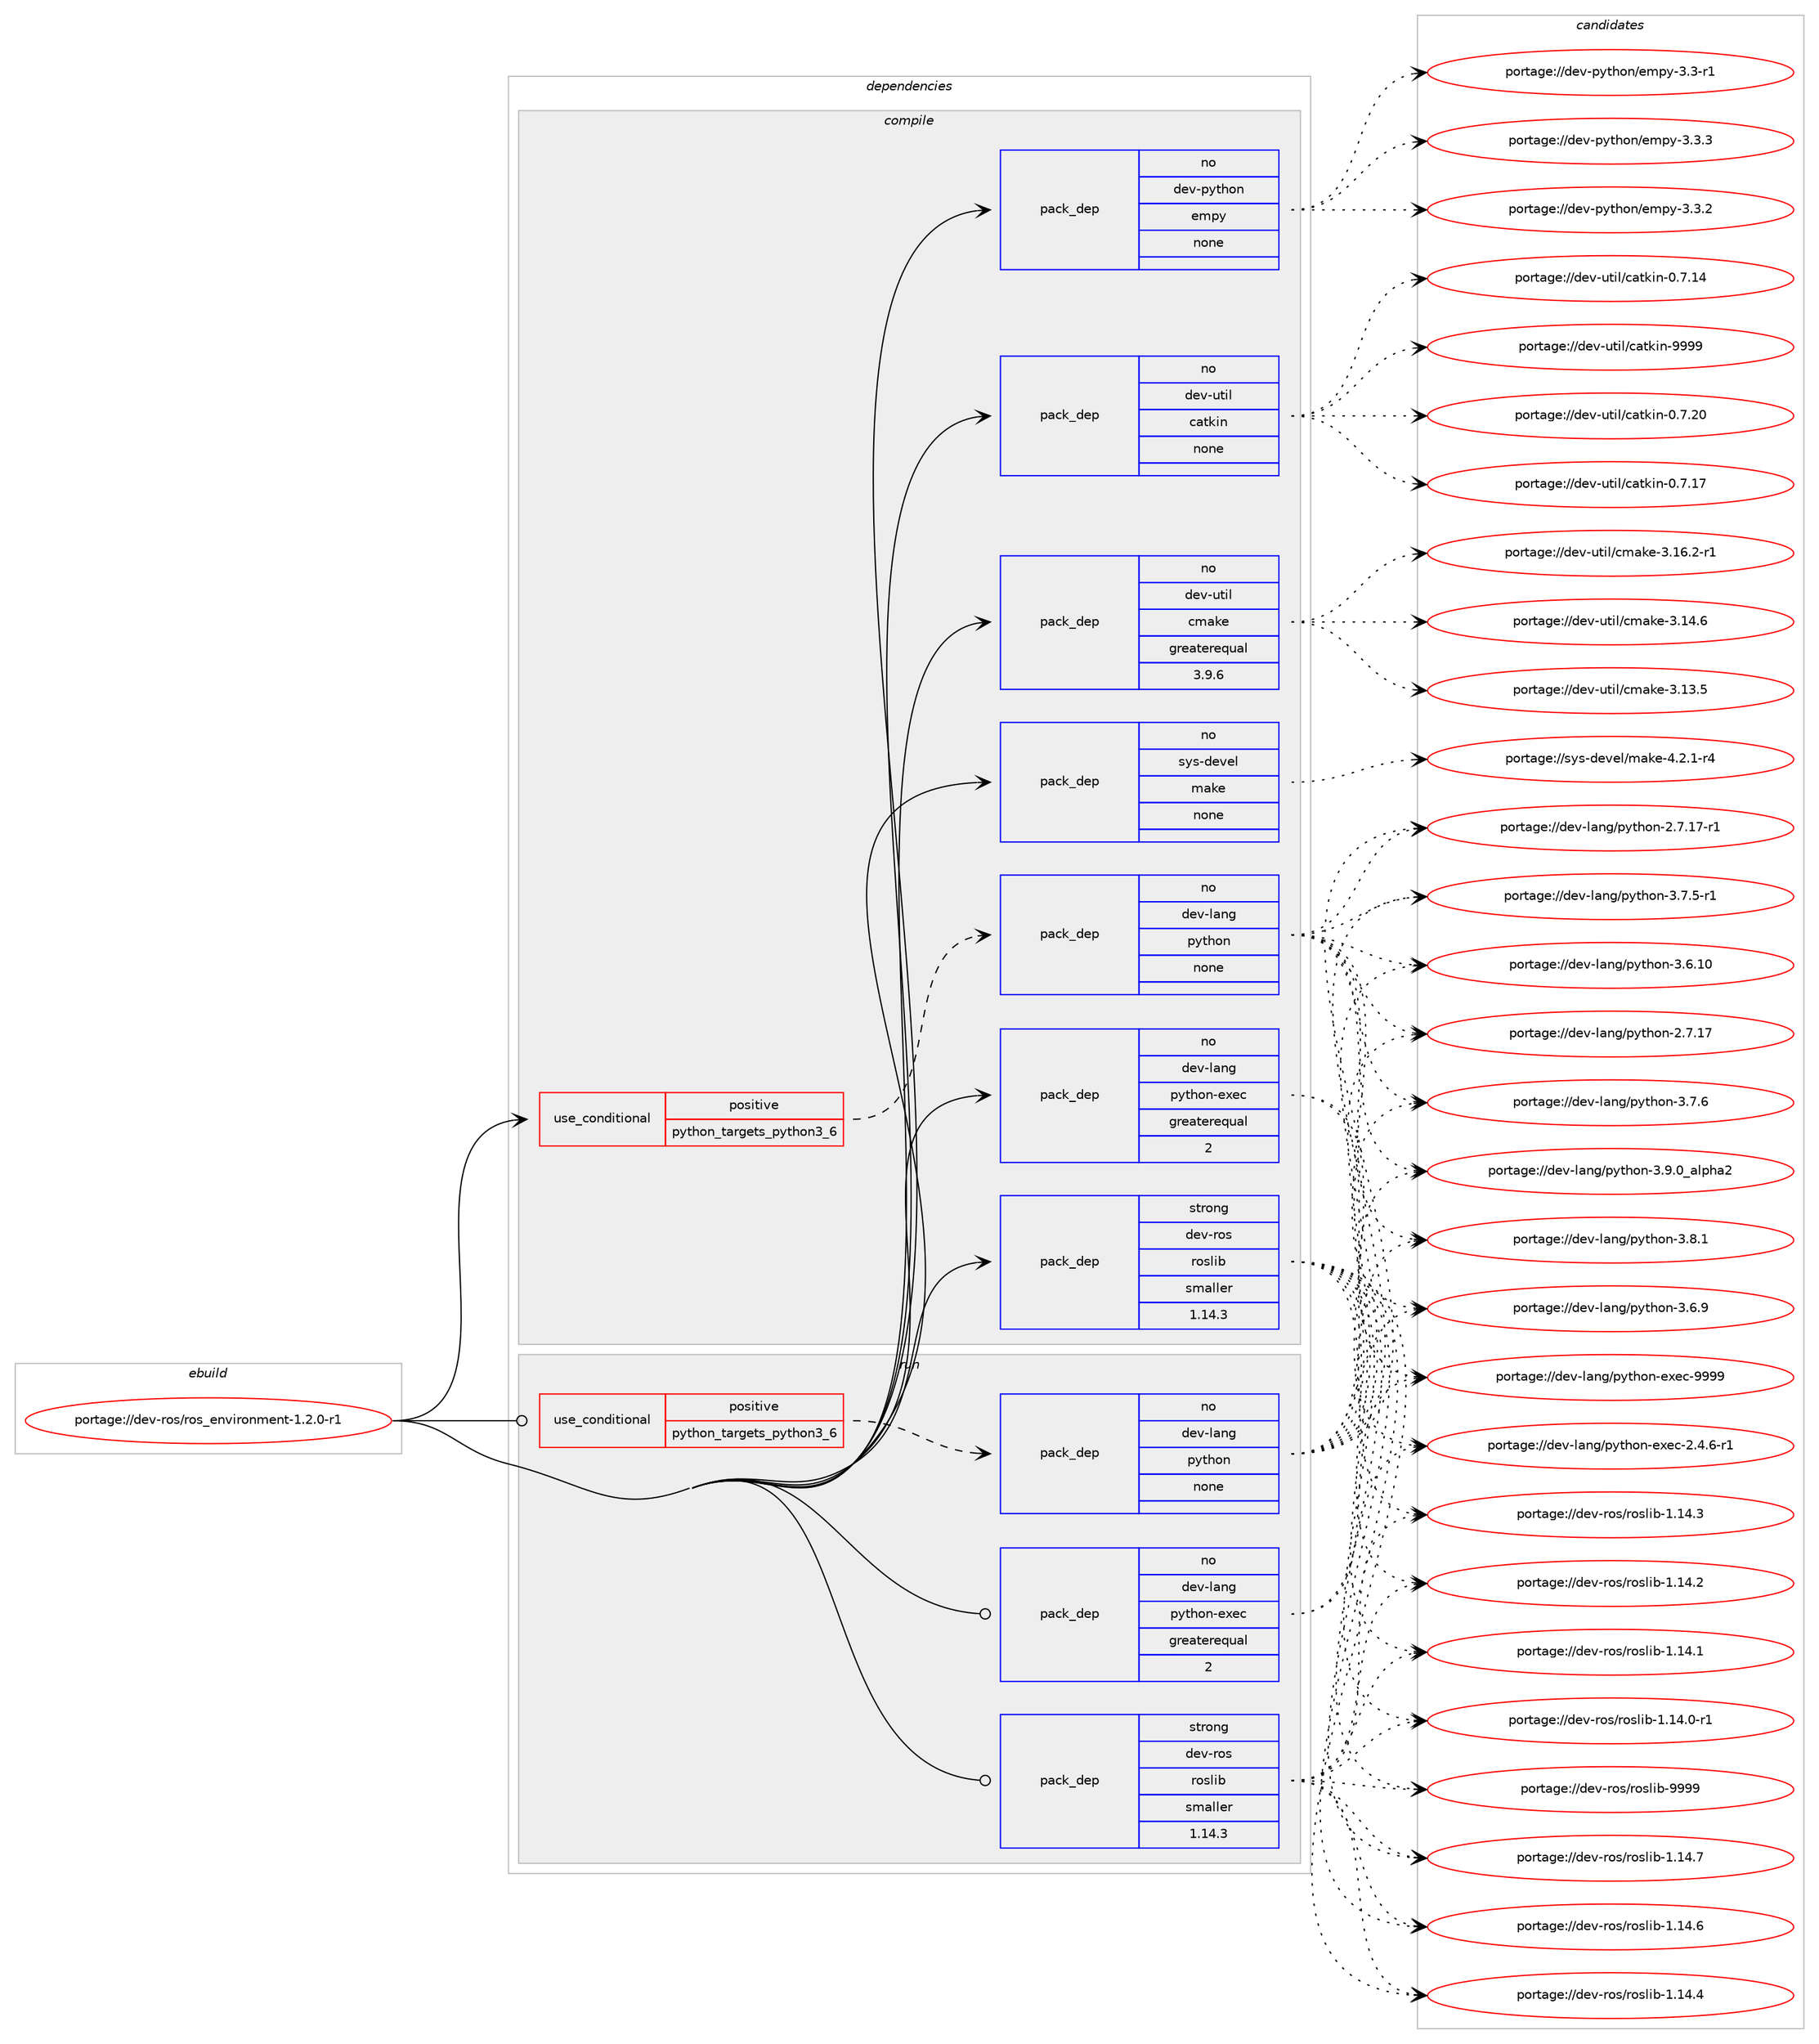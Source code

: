 digraph prolog {

# *************
# Graph options
# *************

newrank=true;
concentrate=true;
compound=true;
graph [rankdir=LR,fontname=Helvetica,fontsize=10,ranksep=1.5];#, ranksep=2.5, nodesep=0.2];
edge  [arrowhead=vee];
node  [fontname=Helvetica,fontsize=10];

# **********
# The ebuild
# **********

subgraph cluster_leftcol {
color=gray;
rank=same;
label=<<i>ebuild</i>>;
id [label="portage://dev-ros/ros_environment-1.2.0-r1", color=red, width=4, href="../dev-ros/ros_environment-1.2.0-r1.svg"];
}

# ****************
# The dependencies
# ****************

subgraph cluster_midcol {
color=gray;
label=<<i>dependencies</i>>;
subgraph cluster_compile {
fillcolor="#eeeeee";
style=filled;
label=<<i>compile</i>>;
subgraph cond98540 {
dependency390923 [label=<<TABLE BORDER="0" CELLBORDER="1" CELLSPACING="0" CELLPADDING="4"><TR><TD ROWSPAN="3" CELLPADDING="10">use_conditional</TD></TR><TR><TD>positive</TD></TR><TR><TD>python_targets_python3_6</TD></TR></TABLE>>, shape=none, color=red];
subgraph pack287530 {
dependency390924 [label=<<TABLE BORDER="0" CELLBORDER="1" CELLSPACING="0" CELLPADDING="4" WIDTH="220"><TR><TD ROWSPAN="6" CELLPADDING="30">pack_dep</TD></TR><TR><TD WIDTH="110">no</TD></TR><TR><TD>dev-lang</TD></TR><TR><TD>python</TD></TR><TR><TD>none</TD></TR><TR><TD></TD></TR></TABLE>>, shape=none, color=blue];
}
dependency390923:e -> dependency390924:w [weight=20,style="dashed",arrowhead="vee"];
}
id:e -> dependency390923:w [weight=20,style="solid",arrowhead="vee"];
subgraph pack287531 {
dependency390925 [label=<<TABLE BORDER="0" CELLBORDER="1" CELLSPACING="0" CELLPADDING="4" WIDTH="220"><TR><TD ROWSPAN="6" CELLPADDING="30">pack_dep</TD></TR><TR><TD WIDTH="110">no</TD></TR><TR><TD>dev-lang</TD></TR><TR><TD>python-exec</TD></TR><TR><TD>greaterequal</TD></TR><TR><TD>2</TD></TR></TABLE>>, shape=none, color=blue];
}
id:e -> dependency390925:w [weight=20,style="solid",arrowhead="vee"];
subgraph pack287532 {
dependency390926 [label=<<TABLE BORDER="0" CELLBORDER="1" CELLSPACING="0" CELLPADDING="4" WIDTH="220"><TR><TD ROWSPAN="6" CELLPADDING="30">pack_dep</TD></TR><TR><TD WIDTH="110">no</TD></TR><TR><TD>dev-python</TD></TR><TR><TD>empy</TD></TR><TR><TD>none</TD></TR><TR><TD></TD></TR></TABLE>>, shape=none, color=blue];
}
id:e -> dependency390926:w [weight=20,style="solid",arrowhead="vee"];
subgraph pack287533 {
dependency390927 [label=<<TABLE BORDER="0" CELLBORDER="1" CELLSPACING="0" CELLPADDING="4" WIDTH="220"><TR><TD ROWSPAN="6" CELLPADDING="30">pack_dep</TD></TR><TR><TD WIDTH="110">no</TD></TR><TR><TD>dev-util</TD></TR><TR><TD>catkin</TD></TR><TR><TD>none</TD></TR><TR><TD></TD></TR></TABLE>>, shape=none, color=blue];
}
id:e -> dependency390927:w [weight=20,style="solid",arrowhead="vee"];
subgraph pack287534 {
dependency390928 [label=<<TABLE BORDER="0" CELLBORDER="1" CELLSPACING="0" CELLPADDING="4" WIDTH="220"><TR><TD ROWSPAN="6" CELLPADDING="30">pack_dep</TD></TR><TR><TD WIDTH="110">no</TD></TR><TR><TD>dev-util</TD></TR><TR><TD>cmake</TD></TR><TR><TD>greaterequal</TD></TR><TR><TD>3.9.6</TD></TR></TABLE>>, shape=none, color=blue];
}
id:e -> dependency390928:w [weight=20,style="solid",arrowhead="vee"];
subgraph pack287535 {
dependency390929 [label=<<TABLE BORDER="0" CELLBORDER="1" CELLSPACING="0" CELLPADDING="4" WIDTH="220"><TR><TD ROWSPAN="6" CELLPADDING="30">pack_dep</TD></TR><TR><TD WIDTH="110">no</TD></TR><TR><TD>sys-devel</TD></TR><TR><TD>make</TD></TR><TR><TD>none</TD></TR><TR><TD></TD></TR></TABLE>>, shape=none, color=blue];
}
id:e -> dependency390929:w [weight=20,style="solid",arrowhead="vee"];
subgraph pack287536 {
dependency390930 [label=<<TABLE BORDER="0" CELLBORDER="1" CELLSPACING="0" CELLPADDING="4" WIDTH="220"><TR><TD ROWSPAN="6" CELLPADDING="30">pack_dep</TD></TR><TR><TD WIDTH="110">strong</TD></TR><TR><TD>dev-ros</TD></TR><TR><TD>roslib</TD></TR><TR><TD>smaller</TD></TR><TR><TD>1.14.3</TD></TR></TABLE>>, shape=none, color=blue];
}
id:e -> dependency390930:w [weight=20,style="solid",arrowhead="vee"];
}
subgraph cluster_compileandrun {
fillcolor="#eeeeee";
style=filled;
label=<<i>compile and run</i>>;
}
subgraph cluster_run {
fillcolor="#eeeeee";
style=filled;
label=<<i>run</i>>;
subgraph cond98541 {
dependency390931 [label=<<TABLE BORDER="0" CELLBORDER="1" CELLSPACING="0" CELLPADDING="4"><TR><TD ROWSPAN="3" CELLPADDING="10">use_conditional</TD></TR><TR><TD>positive</TD></TR><TR><TD>python_targets_python3_6</TD></TR></TABLE>>, shape=none, color=red];
subgraph pack287537 {
dependency390932 [label=<<TABLE BORDER="0" CELLBORDER="1" CELLSPACING="0" CELLPADDING="4" WIDTH="220"><TR><TD ROWSPAN="6" CELLPADDING="30">pack_dep</TD></TR><TR><TD WIDTH="110">no</TD></TR><TR><TD>dev-lang</TD></TR><TR><TD>python</TD></TR><TR><TD>none</TD></TR><TR><TD></TD></TR></TABLE>>, shape=none, color=blue];
}
dependency390931:e -> dependency390932:w [weight=20,style="dashed",arrowhead="vee"];
}
id:e -> dependency390931:w [weight=20,style="solid",arrowhead="odot"];
subgraph pack287538 {
dependency390933 [label=<<TABLE BORDER="0" CELLBORDER="1" CELLSPACING="0" CELLPADDING="4" WIDTH="220"><TR><TD ROWSPAN="6" CELLPADDING="30">pack_dep</TD></TR><TR><TD WIDTH="110">no</TD></TR><TR><TD>dev-lang</TD></TR><TR><TD>python-exec</TD></TR><TR><TD>greaterequal</TD></TR><TR><TD>2</TD></TR></TABLE>>, shape=none, color=blue];
}
id:e -> dependency390933:w [weight=20,style="solid",arrowhead="odot"];
subgraph pack287539 {
dependency390934 [label=<<TABLE BORDER="0" CELLBORDER="1" CELLSPACING="0" CELLPADDING="4" WIDTH="220"><TR><TD ROWSPAN="6" CELLPADDING="30">pack_dep</TD></TR><TR><TD WIDTH="110">strong</TD></TR><TR><TD>dev-ros</TD></TR><TR><TD>roslib</TD></TR><TR><TD>smaller</TD></TR><TR><TD>1.14.3</TD></TR></TABLE>>, shape=none, color=blue];
}
id:e -> dependency390934:w [weight=20,style="solid",arrowhead="odot"];
}
}

# **************
# The candidates
# **************

subgraph cluster_choices {
rank=same;
color=gray;
label=<<i>candidates</i>>;

subgraph choice287530 {
color=black;
nodesep=1;
choice10010111845108971101034711212111610411111045514657464895971081121049750 [label="portage://dev-lang/python-3.9.0_alpha2", color=red, width=4,href="../dev-lang/python-3.9.0_alpha2.svg"];
choice100101118451089711010347112121116104111110455146564649 [label="portage://dev-lang/python-3.8.1", color=red, width=4,href="../dev-lang/python-3.8.1.svg"];
choice100101118451089711010347112121116104111110455146554654 [label="portage://dev-lang/python-3.7.6", color=red, width=4,href="../dev-lang/python-3.7.6.svg"];
choice1001011184510897110103471121211161041111104551465546534511449 [label="portage://dev-lang/python-3.7.5-r1", color=red, width=4,href="../dev-lang/python-3.7.5-r1.svg"];
choice100101118451089711010347112121116104111110455146544657 [label="portage://dev-lang/python-3.6.9", color=red, width=4,href="../dev-lang/python-3.6.9.svg"];
choice10010111845108971101034711212111610411111045514654464948 [label="portage://dev-lang/python-3.6.10", color=red, width=4,href="../dev-lang/python-3.6.10.svg"];
choice100101118451089711010347112121116104111110455046554649554511449 [label="portage://dev-lang/python-2.7.17-r1", color=red, width=4,href="../dev-lang/python-2.7.17-r1.svg"];
choice10010111845108971101034711212111610411111045504655464955 [label="portage://dev-lang/python-2.7.17", color=red, width=4,href="../dev-lang/python-2.7.17.svg"];
dependency390924:e -> choice10010111845108971101034711212111610411111045514657464895971081121049750:w [style=dotted,weight="100"];
dependency390924:e -> choice100101118451089711010347112121116104111110455146564649:w [style=dotted,weight="100"];
dependency390924:e -> choice100101118451089711010347112121116104111110455146554654:w [style=dotted,weight="100"];
dependency390924:e -> choice1001011184510897110103471121211161041111104551465546534511449:w [style=dotted,weight="100"];
dependency390924:e -> choice100101118451089711010347112121116104111110455146544657:w [style=dotted,weight="100"];
dependency390924:e -> choice10010111845108971101034711212111610411111045514654464948:w [style=dotted,weight="100"];
dependency390924:e -> choice100101118451089711010347112121116104111110455046554649554511449:w [style=dotted,weight="100"];
dependency390924:e -> choice10010111845108971101034711212111610411111045504655464955:w [style=dotted,weight="100"];
}
subgraph choice287531 {
color=black;
nodesep=1;
choice10010111845108971101034711212111610411111045101120101994557575757 [label="portage://dev-lang/python-exec-9999", color=red, width=4,href="../dev-lang/python-exec-9999.svg"];
choice10010111845108971101034711212111610411111045101120101994550465246544511449 [label="portage://dev-lang/python-exec-2.4.6-r1", color=red, width=4,href="../dev-lang/python-exec-2.4.6-r1.svg"];
dependency390925:e -> choice10010111845108971101034711212111610411111045101120101994557575757:w [style=dotted,weight="100"];
dependency390925:e -> choice10010111845108971101034711212111610411111045101120101994550465246544511449:w [style=dotted,weight="100"];
}
subgraph choice287532 {
color=black;
nodesep=1;
choice1001011184511212111610411111047101109112121455146514651 [label="portage://dev-python/empy-3.3.3", color=red, width=4,href="../dev-python/empy-3.3.3.svg"];
choice1001011184511212111610411111047101109112121455146514650 [label="portage://dev-python/empy-3.3.2", color=red, width=4,href="../dev-python/empy-3.3.2.svg"];
choice1001011184511212111610411111047101109112121455146514511449 [label="portage://dev-python/empy-3.3-r1", color=red, width=4,href="../dev-python/empy-3.3-r1.svg"];
dependency390926:e -> choice1001011184511212111610411111047101109112121455146514651:w [style=dotted,weight="100"];
dependency390926:e -> choice1001011184511212111610411111047101109112121455146514650:w [style=dotted,weight="100"];
dependency390926:e -> choice1001011184511212111610411111047101109112121455146514511449:w [style=dotted,weight="100"];
}
subgraph choice287533 {
color=black;
nodesep=1;
choice100101118451171161051084799971161071051104557575757 [label="portage://dev-util/catkin-9999", color=red, width=4,href="../dev-util/catkin-9999.svg"];
choice1001011184511711610510847999711610710511045484655465048 [label="portage://dev-util/catkin-0.7.20", color=red, width=4,href="../dev-util/catkin-0.7.20.svg"];
choice1001011184511711610510847999711610710511045484655464955 [label="portage://dev-util/catkin-0.7.17", color=red, width=4,href="../dev-util/catkin-0.7.17.svg"];
choice1001011184511711610510847999711610710511045484655464952 [label="portage://dev-util/catkin-0.7.14", color=red, width=4,href="../dev-util/catkin-0.7.14.svg"];
dependency390927:e -> choice100101118451171161051084799971161071051104557575757:w [style=dotted,weight="100"];
dependency390927:e -> choice1001011184511711610510847999711610710511045484655465048:w [style=dotted,weight="100"];
dependency390927:e -> choice1001011184511711610510847999711610710511045484655464955:w [style=dotted,weight="100"];
dependency390927:e -> choice1001011184511711610510847999711610710511045484655464952:w [style=dotted,weight="100"];
}
subgraph choice287534 {
color=black;
nodesep=1;
choice10010111845117116105108479910997107101455146495446504511449 [label="portage://dev-util/cmake-3.16.2-r1", color=red, width=4,href="../dev-util/cmake-3.16.2-r1.svg"];
choice1001011184511711610510847991099710710145514649524654 [label="portage://dev-util/cmake-3.14.6", color=red, width=4,href="../dev-util/cmake-3.14.6.svg"];
choice1001011184511711610510847991099710710145514649514653 [label="portage://dev-util/cmake-3.13.5", color=red, width=4,href="../dev-util/cmake-3.13.5.svg"];
dependency390928:e -> choice10010111845117116105108479910997107101455146495446504511449:w [style=dotted,weight="100"];
dependency390928:e -> choice1001011184511711610510847991099710710145514649524654:w [style=dotted,weight="100"];
dependency390928:e -> choice1001011184511711610510847991099710710145514649514653:w [style=dotted,weight="100"];
}
subgraph choice287535 {
color=black;
nodesep=1;
choice1151211154510010111810110847109971071014552465046494511452 [label="portage://sys-devel/make-4.2.1-r4", color=red, width=4,href="../sys-devel/make-4.2.1-r4.svg"];
dependency390929:e -> choice1151211154510010111810110847109971071014552465046494511452:w [style=dotted,weight="100"];
}
subgraph choice287536 {
color=black;
nodesep=1;
choice1001011184511411111547114111115108105984557575757 [label="portage://dev-ros/roslib-9999", color=red, width=4,href="../dev-ros/roslib-9999.svg"];
choice10010111845114111115471141111151081059845494649524655 [label="portage://dev-ros/roslib-1.14.7", color=red, width=4,href="../dev-ros/roslib-1.14.7.svg"];
choice10010111845114111115471141111151081059845494649524654 [label="portage://dev-ros/roslib-1.14.6", color=red, width=4,href="../dev-ros/roslib-1.14.6.svg"];
choice10010111845114111115471141111151081059845494649524652 [label="portage://dev-ros/roslib-1.14.4", color=red, width=4,href="../dev-ros/roslib-1.14.4.svg"];
choice10010111845114111115471141111151081059845494649524651 [label="portage://dev-ros/roslib-1.14.3", color=red, width=4,href="../dev-ros/roslib-1.14.3.svg"];
choice10010111845114111115471141111151081059845494649524650 [label="portage://dev-ros/roslib-1.14.2", color=red, width=4,href="../dev-ros/roslib-1.14.2.svg"];
choice10010111845114111115471141111151081059845494649524649 [label="portage://dev-ros/roslib-1.14.1", color=red, width=4,href="../dev-ros/roslib-1.14.1.svg"];
choice100101118451141111154711411111510810598454946495246484511449 [label="portage://dev-ros/roslib-1.14.0-r1", color=red, width=4,href="../dev-ros/roslib-1.14.0-r1.svg"];
dependency390930:e -> choice1001011184511411111547114111115108105984557575757:w [style=dotted,weight="100"];
dependency390930:e -> choice10010111845114111115471141111151081059845494649524655:w [style=dotted,weight="100"];
dependency390930:e -> choice10010111845114111115471141111151081059845494649524654:w [style=dotted,weight="100"];
dependency390930:e -> choice10010111845114111115471141111151081059845494649524652:w [style=dotted,weight="100"];
dependency390930:e -> choice10010111845114111115471141111151081059845494649524651:w [style=dotted,weight="100"];
dependency390930:e -> choice10010111845114111115471141111151081059845494649524650:w [style=dotted,weight="100"];
dependency390930:e -> choice10010111845114111115471141111151081059845494649524649:w [style=dotted,weight="100"];
dependency390930:e -> choice100101118451141111154711411111510810598454946495246484511449:w [style=dotted,weight="100"];
}
subgraph choice287537 {
color=black;
nodesep=1;
choice10010111845108971101034711212111610411111045514657464895971081121049750 [label="portage://dev-lang/python-3.9.0_alpha2", color=red, width=4,href="../dev-lang/python-3.9.0_alpha2.svg"];
choice100101118451089711010347112121116104111110455146564649 [label="portage://dev-lang/python-3.8.1", color=red, width=4,href="../dev-lang/python-3.8.1.svg"];
choice100101118451089711010347112121116104111110455146554654 [label="portage://dev-lang/python-3.7.6", color=red, width=4,href="../dev-lang/python-3.7.6.svg"];
choice1001011184510897110103471121211161041111104551465546534511449 [label="portage://dev-lang/python-3.7.5-r1", color=red, width=4,href="../dev-lang/python-3.7.5-r1.svg"];
choice100101118451089711010347112121116104111110455146544657 [label="portage://dev-lang/python-3.6.9", color=red, width=4,href="../dev-lang/python-3.6.9.svg"];
choice10010111845108971101034711212111610411111045514654464948 [label="portage://dev-lang/python-3.6.10", color=red, width=4,href="../dev-lang/python-3.6.10.svg"];
choice100101118451089711010347112121116104111110455046554649554511449 [label="portage://dev-lang/python-2.7.17-r1", color=red, width=4,href="../dev-lang/python-2.7.17-r1.svg"];
choice10010111845108971101034711212111610411111045504655464955 [label="portage://dev-lang/python-2.7.17", color=red, width=4,href="../dev-lang/python-2.7.17.svg"];
dependency390932:e -> choice10010111845108971101034711212111610411111045514657464895971081121049750:w [style=dotted,weight="100"];
dependency390932:e -> choice100101118451089711010347112121116104111110455146564649:w [style=dotted,weight="100"];
dependency390932:e -> choice100101118451089711010347112121116104111110455146554654:w [style=dotted,weight="100"];
dependency390932:e -> choice1001011184510897110103471121211161041111104551465546534511449:w [style=dotted,weight="100"];
dependency390932:e -> choice100101118451089711010347112121116104111110455146544657:w [style=dotted,weight="100"];
dependency390932:e -> choice10010111845108971101034711212111610411111045514654464948:w [style=dotted,weight="100"];
dependency390932:e -> choice100101118451089711010347112121116104111110455046554649554511449:w [style=dotted,weight="100"];
dependency390932:e -> choice10010111845108971101034711212111610411111045504655464955:w [style=dotted,weight="100"];
}
subgraph choice287538 {
color=black;
nodesep=1;
choice10010111845108971101034711212111610411111045101120101994557575757 [label="portage://dev-lang/python-exec-9999", color=red, width=4,href="../dev-lang/python-exec-9999.svg"];
choice10010111845108971101034711212111610411111045101120101994550465246544511449 [label="portage://dev-lang/python-exec-2.4.6-r1", color=red, width=4,href="../dev-lang/python-exec-2.4.6-r1.svg"];
dependency390933:e -> choice10010111845108971101034711212111610411111045101120101994557575757:w [style=dotted,weight="100"];
dependency390933:e -> choice10010111845108971101034711212111610411111045101120101994550465246544511449:w [style=dotted,weight="100"];
}
subgraph choice287539 {
color=black;
nodesep=1;
choice1001011184511411111547114111115108105984557575757 [label="portage://dev-ros/roslib-9999", color=red, width=4,href="../dev-ros/roslib-9999.svg"];
choice10010111845114111115471141111151081059845494649524655 [label="portage://dev-ros/roslib-1.14.7", color=red, width=4,href="../dev-ros/roslib-1.14.7.svg"];
choice10010111845114111115471141111151081059845494649524654 [label="portage://dev-ros/roslib-1.14.6", color=red, width=4,href="../dev-ros/roslib-1.14.6.svg"];
choice10010111845114111115471141111151081059845494649524652 [label="portage://dev-ros/roslib-1.14.4", color=red, width=4,href="../dev-ros/roslib-1.14.4.svg"];
choice10010111845114111115471141111151081059845494649524651 [label="portage://dev-ros/roslib-1.14.3", color=red, width=4,href="../dev-ros/roslib-1.14.3.svg"];
choice10010111845114111115471141111151081059845494649524650 [label="portage://dev-ros/roslib-1.14.2", color=red, width=4,href="../dev-ros/roslib-1.14.2.svg"];
choice10010111845114111115471141111151081059845494649524649 [label="portage://dev-ros/roslib-1.14.1", color=red, width=4,href="../dev-ros/roslib-1.14.1.svg"];
choice100101118451141111154711411111510810598454946495246484511449 [label="portage://dev-ros/roslib-1.14.0-r1", color=red, width=4,href="../dev-ros/roslib-1.14.0-r1.svg"];
dependency390934:e -> choice1001011184511411111547114111115108105984557575757:w [style=dotted,weight="100"];
dependency390934:e -> choice10010111845114111115471141111151081059845494649524655:w [style=dotted,weight="100"];
dependency390934:e -> choice10010111845114111115471141111151081059845494649524654:w [style=dotted,weight="100"];
dependency390934:e -> choice10010111845114111115471141111151081059845494649524652:w [style=dotted,weight="100"];
dependency390934:e -> choice10010111845114111115471141111151081059845494649524651:w [style=dotted,weight="100"];
dependency390934:e -> choice10010111845114111115471141111151081059845494649524650:w [style=dotted,weight="100"];
dependency390934:e -> choice10010111845114111115471141111151081059845494649524649:w [style=dotted,weight="100"];
dependency390934:e -> choice100101118451141111154711411111510810598454946495246484511449:w [style=dotted,weight="100"];
}
}

}
